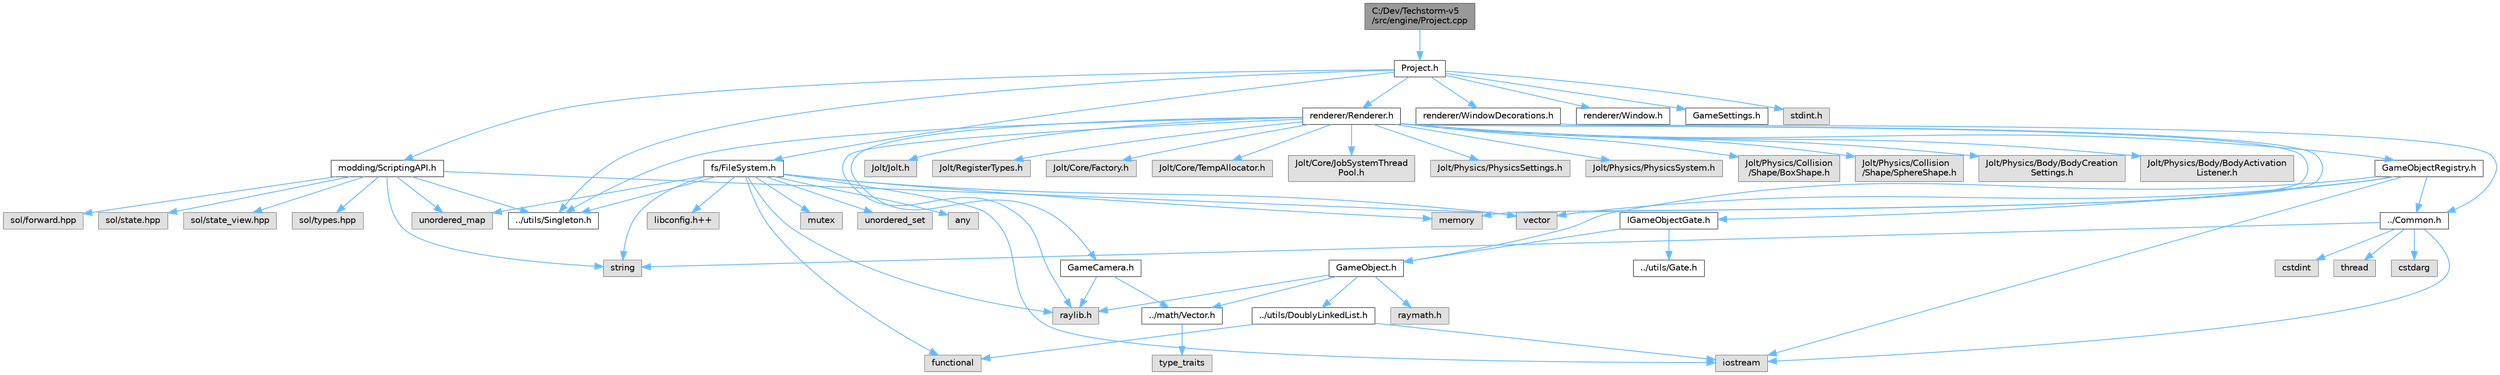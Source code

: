 digraph "C:/Dev/Techstorm-v5/src/engine/Project.cpp"
{
 // LATEX_PDF_SIZE
  bgcolor="transparent";
  edge [fontname=Helvetica,fontsize=10,labelfontname=Helvetica,labelfontsize=10];
  node [fontname=Helvetica,fontsize=10,shape=box,height=0.2,width=0.4];
  Node1 [id="Node000001",label="C:/Dev/Techstorm-v5\l/src/engine/Project.cpp",height=0.2,width=0.4,color="gray40", fillcolor="grey60", style="filled", fontcolor="black",tooltip=" "];
  Node1 -> Node2 [id="edge1_Node000001_Node000002",color="steelblue1",style="solid",tooltip=" "];
  Node2 [id="Node000002",label="Project.h",height=0.2,width=0.4,color="grey40", fillcolor="white", style="filled",URL="$d8/d7d/engine_2_project_8h.html",tooltip=" "];
  Node2 -> Node3 [id="edge2_Node000002_Node000003",color="steelblue1",style="solid",tooltip=" "];
  Node3 [id="Node000003",label="renderer/Renderer.h",height=0.2,width=0.4,color="grey40", fillcolor="white", style="filled",URL="$d3/da0/_renderer_8h.html",tooltip=" "];
  Node3 -> Node4 [id="edge3_Node000003_Node000004",color="steelblue1",style="solid",tooltip=" "];
  Node4 [id="Node000004",label="vector",height=0.2,width=0.4,color="grey60", fillcolor="#E0E0E0", style="filled",tooltip=" "];
  Node3 -> Node5 [id="edge4_Node000003_Node000005",color="steelblue1",style="solid",tooltip=" "];
  Node5 [id="Node000005",label="memory",height=0.2,width=0.4,color="grey60", fillcolor="#E0E0E0", style="filled",tooltip=" "];
  Node3 -> Node6 [id="edge5_Node000003_Node000006",color="steelblue1",style="solid",tooltip=" "];
  Node6 [id="Node000006",label="../utils/Singleton.h",height=0.2,width=0.4,color="grey40", fillcolor="white", style="filled",URL="$de/dec/_singleton_8h.html",tooltip=" "];
  Node3 -> Node7 [id="edge6_Node000003_Node000007",color="steelblue1",style="solid",tooltip=" "];
  Node7 [id="Node000007",label="GameObjectRegistry.h",height=0.2,width=0.4,color="grey40", fillcolor="white", style="filled",URL="$d9/dfc/_game_object_registry_8h.html",tooltip=" "];
  Node7 -> Node8 [id="edge7_Node000007_Node000008",color="steelblue1",style="solid",tooltip=" "];
  Node8 [id="Node000008",label="iostream",height=0.2,width=0.4,color="grey60", fillcolor="#E0E0E0", style="filled",tooltip=" "];
  Node7 -> Node4 [id="edge8_Node000007_Node000004",color="steelblue1",style="solid",tooltip=" "];
  Node7 -> Node9 [id="edge9_Node000007_Node000009",color="steelblue1",style="solid",tooltip=" "];
  Node9 [id="Node000009",label="GameObject.h",height=0.2,width=0.4,color="grey40", fillcolor="white", style="filled",URL="$df/d91/_game_object_8h.html",tooltip=" "];
  Node9 -> Node10 [id="edge10_Node000009_Node000010",color="steelblue1",style="solid",tooltip=" "];
  Node10 [id="Node000010",label="../math/Vector.h",height=0.2,width=0.4,color="grey40", fillcolor="white", style="filled",URL="$d4/d7f/_vector_8h.html",tooltip=" "];
  Node10 -> Node11 [id="edge11_Node000010_Node000011",color="steelblue1",style="solid",tooltip=" "];
  Node11 [id="Node000011",label="type_traits",height=0.2,width=0.4,color="grey60", fillcolor="#E0E0E0", style="filled",tooltip=" "];
  Node9 -> Node12 [id="edge12_Node000009_Node000012",color="steelblue1",style="solid",tooltip=" "];
  Node12 [id="Node000012",label="raylib.h",height=0.2,width=0.4,color="grey60", fillcolor="#E0E0E0", style="filled",tooltip=" "];
  Node9 -> Node13 [id="edge13_Node000009_Node000013",color="steelblue1",style="solid",tooltip=" "];
  Node13 [id="Node000013",label="raymath.h",height=0.2,width=0.4,color="grey60", fillcolor="#E0E0E0", style="filled",tooltip=" "];
  Node9 -> Node14 [id="edge14_Node000009_Node000014",color="steelblue1",style="solid",tooltip=" "];
  Node14 [id="Node000014",label="../utils/DoublyLinkedList.h",height=0.2,width=0.4,color="grey40", fillcolor="white", style="filled",URL="$d9/dbe/_doubly_linked_list_8h.html",tooltip=" "];
  Node14 -> Node8 [id="edge15_Node000014_Node000008",color="steelblue1",style="solid",tooltip=" "];
  Node14 -> Node15 [id="edge16_Node000014_Node000015",color="steelblue1",style="solid",tooltip=" "];
  Node15 [id="Node000015",label="functional",height=0.2,width=0.4,color="grey60", fillcolor="#E0E0E0", style="filled",tooltip=" "];
  Node7 -> Node16 [id="edge17_Node000007_Node000016",color="steelblue1",style="solid",tooltip=" "];
  Node16 [id="Node000016",label="../Common.h",height=0.2,width=0.4,color="grey40", fillcolor="white", style="filled",URL="$db/d1f/_common_8h.html",tooltip=" "];
  Node16 -> Node8 [id="edge18_Node000016_Node000008",color="steelblue1",style="solid",tooltip=" "];
  Node16 -> Node17 [id="edge19_Node000016_Node000017",color="steelblue1",style="solid",tooltip=" "];
  Node17 [id="Node000017",label="cstdarg",height=0.2,width=0.4,color="grey60", fillcolor="#E0E0E0", style="filled",tooltip=" "];
  Node16 -> Node18 [id="edge20_Node000016_Node000018",color="steelblue1",style="solid",tooltip=" "];
  Node18 [id="Node000018",label="cstdint",height=0.2,width=0.4,color="grey60", fillcolor="#E0E0E0", style="filled",tooltip=" "];
  Node16 -> Node19 [id="edge21_Node000016_Node000019",color="steelblue1",style="solid",tooltip=" "];
  Node19 [id="Node000019",label="string",height=0.2,width=0.4,color="grey60", fillcolor="#E0E0E0", style="filled",tooltip=" "];
  Node16 -> Node20 [id="edge22_Node000016_Node000020",color="steelblue1",style="solid",tooltip=" "];
  Node20 [id="Node000020",label="thread",height=0.2,width=0.4,color="grey60", fillcolor="#E0E0E0", style="filled",tooltip=" "];
  Node7 -> Node21 [id="edge23_Node000007_Node000021",color="steelblue1",style="solid",tooltip=" "];
  Node21 [id="Node000021",label="IGameObjectGate.h",height=0.2,width=0.4,color="grey40", fillcolor="white", style="filled",URL="$db/d88/_i_game_object_gate_8h.html",tooltip=" "];
  Node21 -> Node22 [id="edge24_Node000021_Node000022",color="steelblue1",style="solid",tooltip=" "];
  Node22 [id="Node000022",label="../utils/Gate.h",height=0.2,width=0.4,color="grey40", fillcolor="white", style="filled",URL="$dc/d7f/_gate_8h.html",tooltip=" "];
  Node21 -> Node9 [id="edge25_Node000021_Node000009",color="steelblue1",style="solid",tooltip=" "];
  Node3 -> Node23 [id="edge26_Node000003_Node000023",color="steelblue1",style="solid",tooltip=" "];
  Node23 [id="Node000023",label="GameCamera.h",height=0.2,width=0.4,color="grey40", fillcolor="white", style="filled",URL="$d3/d41/_game_camera_8h.html",tooltip="Declares the GameCamera class."];
  Node23 -> Node10 [id="edge27_Node000023_Node000010",color="steelblue1",style="solid",tooltip=" "];
  Node23 -> Node12 [id="edge28_Node000023_Node000012",color="steelblue1",style="solid",tooltip=" "];
  Node3 -> Node24 [id="edge29_Node000003_Node000024",color="steelblue1",style="solid",tooltip=" "];
  Node24 [id="Node000024",label="Jolt/Jolt.h",height=0.2,width=0.4,color="grey60", fillcolor="#E0E0E0", style="filled",tooltip=" "];
  Node3 -> Node25 [id="edge30_Node000003_Node000025",color="steelblue1",style="solid",tooltip=" "];
  Node25 [id="Node000025",label="Jolt/RegisterTypes.h",height=0.2,width=0.4,color="grey60", fillcolor="#E0E0E0", style="filled",tooltip=" "];
  Node3 -> Node26 [id="edge31_Node000003_Node000026",color="steelblue1",style="solid",tooltip=" "];
  Node26 [id="Node000026",label="Jolt/Core/Factory.h",height=0.2,width=0.4,color="grey60", fillcolor="#E0E0E0", style="filled",tooltip=" "];
  Node3 -> Node27 [id="edge32_Node000003_Node000027",color="steelblue1",style="solid",tooltip=" "];
  Node27 [id="Node000027",label="Jolt/Core/TempAllocator.h",height=0.2,width=0.4,color="grey60", fillcolor="#E0E0E0", style="filled",tooltip=" "];
  Node3 -> Node28 [id="edge33_Node000003_Node000028",color="steelblue1",style="solid",tooltip=" "];
  Node28 [id="Node000028",label="Jolt/Core/JobSystemThread\lPool.h",height=0.2,width=0.4,color="grey60", fillcolor="#E0E0E0", style="filled",tooltip=" "];
  Node3 -> Node29 [id="edge34_Node000003_Node000029",color="steelblue1",style="solid",tooltip=" "];
  Node29 [id="Node000029",label="Jolt/Physics/PhysicsSettings.h",height=0.2,width=0.4,color="grey60", fillcolor="#E0E0E0", style="filled",tooltip=" "];
  Node3 -> Node30 [id="edge35_Node000003_Node000030",color="steelblue1",style="solid",tooltip=" "];
  Node30 [id="Node000030",label="Jolt/Physics/PhysicsSystem.h",height=0.2,width=0.4,color="grey60", fillcolor="#E0E0E0", style="filled",tooltip=" "];
  Node3 -> Node31 [id="edge36_Node000003_Node000031",color="steelblue1",style="solid",tooltip=" "];
  Node31 [id="Node000031",label="Jolt/Physics/Collision\l/Shape/BoxShape.h",height=0.2,width=0.4,color="grey60", fillcolor="#E0E0E0", style="filled",tooltip=" "];
  Node3 -> Node32 [id="edge37_Node000003_Node000032",color="steelblue1",style="solid",tooltip=" "];
  Node32 [id="Node000032",label="Jolt/Physics/Collision\l/Shape/SphereShape.h",height=0.2,width=0.4,color="grey60", fillcolor="#E0E0E0", style="filled",tooltip=" "];
  Node3 -> Node33 [id="edge38_Node000003_Node000033",color="steelblue1",style="solid",tooltip=" "];
  Node33 [id="Node000033",label="Jolt/Physics/Body/BodyCreation\lSettings.h",height=0.2,width=0.4,color="grey60", fillcolor="#E0E0E0", style="filled",tooltip=" "];
  Node3 -> Node34 [id="edge39_Node000003_Node000034",color="steelblue1",style="solid",tooltip=" "];
  Node34 [id="Node000034",label="Jolt/Physics/Body/BodyActivation\lListener.h",height=0.2,width=0.4,color="grey60", fillcolor="#E0E0E0", style="filled",tooltip=" "];
  Node3 -> Node12 [id="edge40_Node000003_Node000012",color="steelblue1",style="solid",tooltip=" "];
  Node2 -> Node35 [id="edge41_Node000002_Node000035",color="steelblue1",style="solid",tooltip=" "];
  Node35 [id="Node000035",label="renderer/Window.h",height=0.2,width=0.4,color="grey40", fillcolor="white", style="filled",URL="$de/d42/_window_8h.html",tooltip=" "];
  Node2 -> Node36 [id="edge42_Node000002_Node000036",color="steelblue1",style="solid",tooltip=" "];
  Node36 [id="Node000036",label="renderer/WindowDecorations.h",height=0.2,width=0.4,color="grey40", fillcolor="white", style="filled",URL="$d3/d19/_window_decorations_8h.html",tooltip=" "];
  Node36 -> Node16 [id="edge43_Node000036_Node000016",color="steelblue1",style="solid",tooltip=" "];
  Node2 -> Node6 [id="edge44_Node000002_Node000006",color="steelblue1",style="solid",tooltip=" "];
  Node2 -> Node37 [id="edge45_Node000002_Node000037",color="steelblue1",style="solid",tooltip=" "];
  Node37 [id="Node000037",label="modding/ScriptingAPI.h",height=0.2,width=0.4,color="grey40", fillcolor="white", style="filled",URL="$dc/d41/_scripting_a_p_i_8h.html",tooltip=" "];
  Node37 -> Node6 [id="edge46_Node000037_Node000006",color="steelblue1",style="solid",tooltip=" "];
  Node37 -> Node4 [id="edge47_Node000037_Node000004",color="steelblue1",style="solid",tooltip=" "];
  Node37 -> Node38 [id="edge48_Node000037_Node000038",color="steelblue1",style="solid",tooltip=" "];
  Node38 [id="Node000038",label="sol/state.hpp",height=0.2,width=0.4,color="grey60", fillcolor="#E0E0E0", style="filled",tooltip=" "];
  Node37 -> Node39 [id="edge49_Node000037_Node000039",color="steelblue1",style="solid",tooltip=" "];
  Node39 [id="Node000039",label="sol/state_view.hpp",height=0.2,width=0.4,color="grey60", fillcolor="#E0E0E0", style="filled",tooltip=" "];
  Node37 -> Node40 [id="edge50_Node000037_Node000040",color="steelblue1",style="solid",tooltip=" "];
  Node40 [id="Node000040",label="sol/types.hpp",height=0.2,width=0.4,color="grey60", fillcolor="#E0E0E0", style="filled",tooltip=" "];
  Node37 -> Node19 [id="edge51_Node000037_Node000019",color="steelblue1",style="solid",tooltip=" "];
  Node37 -> Node41 [id="edge52_Node000037_Node000041",color="steelblue1",style="solid",tooltip=" "];
  Node41 [id="Node000041",label="unordered_map",height=0.2,width=0.4,color="grey60", fillcolor="#E0E0E0", style="filled",tooltip=" "];
  Node37 -> Node42 [id="edge53_Node000037_Node000042",color="steelblue1",style="solid",tooltip=" "];
  Node42 [id="Node000042",label="sol/forward.hpp",height=0.2,width=0.4,color="grey60", fillcolor="#E0E0E0", style="filled",tooltip=" "];
  Node2 -> Node43 [id="edge54_Node000002_Node000043",color="steelblue1",style="solid",tooltip=" "];
  Node43 [id="Node000043",label="GameSettings.h",height=0.2,width=0.4,color="grey40", fillcolor="white", style="filled",URL="$d1/d49/_game_settings_8h.html",tooltip=" "];
  Node2 -> Node44 [id="edge55_Node000002_Node000044",color="steelblue1",style="solid",tooltip=" "];
  Node44 [id="Node000044",label="fs/FileSystem.h",height=0.2,width=0.4,color="grey40", fillcolor="white", style="filled",URL="$d2/d58/_file_system_8h.html",tooltip=" "];
  Node44 -> Node8 [id="edge56_Node000044_Node000008",color="steelblue1",style="solid",tooltip=" "];
  Node44 -> Node19 [id="edge57_Node000044_Node000019",color="steelblue1",style="solid",tooltip=" "];
  Node44 -> Node4 [id="edge58_Node000044_Node000004",color="steelblue1",style="solid",tooltip=" "];
  Node44 -> Node5 [id="edge59_Node000044_Node000005",color="steelblue1",style="solid",tooltip=" "];
  Node44 -> Node45 [id="edge60_Node000044_Node000045",color="steelblue1",style="solid",tooltip=" "];
  Node45 [id="Node000045",label="mutex",height=0.2,width=0.4,color="grey60", fillcolor="#E0E0E0", style="filled",tooltip=" "];
  Node44 -> Node41 [id="edge61_Node000044_Node000041",color="steelblue1",style="solid",tooltip=" "];
  Node44 -> Node46 [id="edge62_Node000044_Node000046",color="steelblue1",style="solid",tooltip=" "];
  Node46 [id="Node000046",label="unordered_set",height=0.2,width=0.4,color="grey60", fillcolor="#E0E0E0", style="filled",tooltip=" "];
  Node44 -> Node47 [id="edge63_Node000044_Node000047",color="steelblue1",style="solid",tooltip=" "];
  Node47 [id="Node000047",label="any",height=0.2,width=0.4,color="grey60", fillcolor="#E0E0E0", style="filled",tooltip=" "];
  Node44 -> Node15 [id="edge64_Node000044_Node000015",color="steelblue1",style="solid",tooltip=" "];
  Node44 -> Node12 [id="edge65_Node000044_Node000012",color="steelblue1",style="solid",tooltip=" "];
  Node44 -> Node6 [id="edge66_Node000044_Node000006",color="steelblue1",style="solid",tooltip=" "];
  Node44 -> Node48 [id="edge67_Node000044_Node000048",color="steelblue1",style="solid",tooltip=" "];
  Node48 [id="Node000048",label="libconfig.h++",height=0.2,width=0.4,color="grey60", fillcolor="#E0E0E0", style="filled",tooltip=" "];
  Node2 -> Node49 [id="edge68_Node000002_Node000049",color="steelblue1",style="solid",tooltip=" "];
  Node49 [id="Node000049",label="stdint.h",height=0.2,width=0.4,color="grey60", fillcolor="#E0E0E0", style="filled",tooltip=" "];
}
